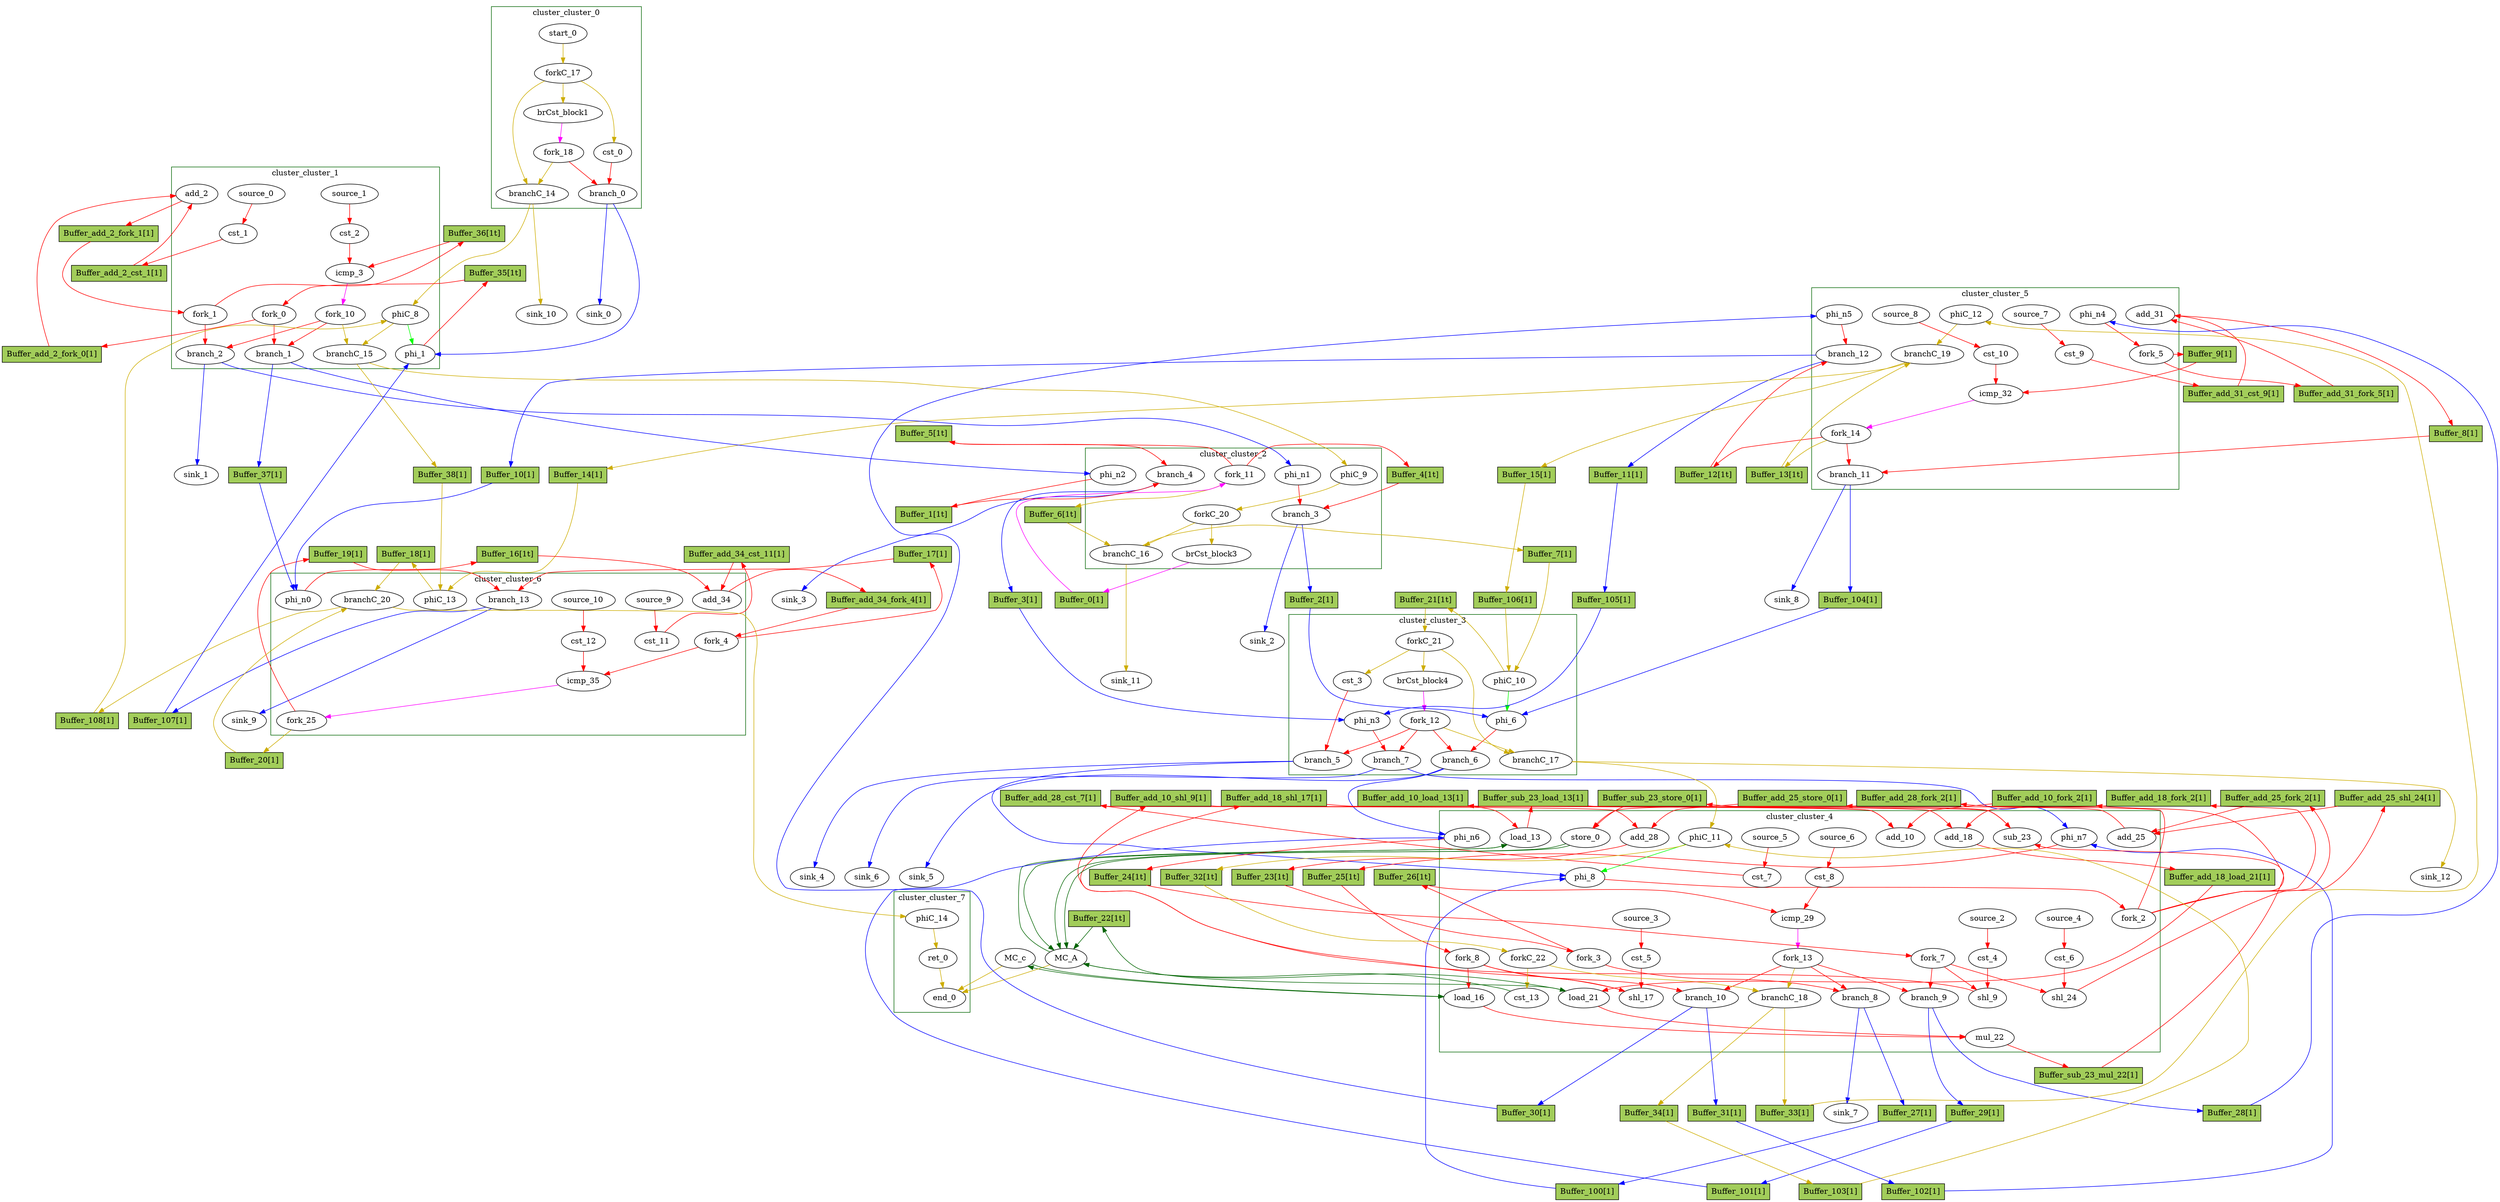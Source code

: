 Digraph G {
	splines=spline;
	subgraph cluster_cluster_cluster_2 {
	color = "darkgreen";
label = "cluster_cluster_2";
		"brCst_block3" [type="Constant", in="in1:1", out="out1:1", bbID=3, value="0x1"];
		"phi_n1" [type="Merge", in="in1:6 ", out="out1:6", bbID=3, delay=0.0];
		"phi_n2" [type="Merge", in="in1:5 ", out="out1:5", bbID=3, delay=0.0];
		"branch_3" [type="Branch", in="in1:6 in2?:1", out="out1+:6 out2-:6", bbID=3];
		"branch_4" [type="Branch", in="in1:5 in2?:1", out="out1+:5 out2-:5", bbID=3];
		"fork_11" [type="Fork", in="in1:1", out="out1:1 out2:1 out3:1 ", bbID=3];
		"phiC_9" [type="Merge", in="in1:0 ", out="out1:0", bbID=3, delay=0.0];
		"forkC_20" [type="Fork", in="in1:0", out="out1:0 out2:0 ", bbID=3];
		"branchC_16" [type="Branch", in="in1:0 in2?:1", out="out1+:0 out2-:0", bbID=3];
	}
	subgraph cluster_cluster_cluster_5 {
	color = "darkgreen";
label = "cluster_cluster_5";
		"cst_9" [type="Constant", in="in1:1", out="out1:1", bbID=6, value="0x00000001"];
		"add_31" [type="Operator", in="in1:5 in2:5 ", out="out1:5 ", bbID=6, II=1, delay=2.287, latency=0, op="add_op"];
		"cst_10" [type="Constant", in="in1:4", out="out1:4", bbID=6, value="0x0000000F"];
		"icmp_32" [type="Operator", in="in1:6 in2:6 ", out="out1:1 ", bbID=6, II=1, delay=1.907, latency=0, op="icmp_slt_op"];
		"phi_n4" [type="Merge", in="in1:5 ", out="out1:5", bbID=6, delay=0.0];
		"phi_n5" [type="Merge", in="in1:5 ", out="out1:5", bbID=6, delay=0.0];
		"fork_5" [type="Fork", in="in1:5", out="out1:5 out2:5 ", bbID=6];
		"branch_11" [type="Branch", in="in1:5 in2?:1", out="out1+:5 out2-:5", bbID=6];
		"branch_12" [type="Branch", in="in1:5 in2?:1", out="out1+:5 out2-:5", bbID=6];
		"fork_14" [type="Fork", in="in1:1", out="out1:1 out2:1 out3:1 ", bbID=6];
		"phiC_12" [type="Merge", in="in1:0 ", out="out1:0", bbID=6, delay=0.0];
		"branchC_19" [type="Branch", in="in1:0 in2?:1", out="out1+:0 out2-:0", bbID=6];
		"source_7" [type="Source", out="out1:1", bbID=6];
		"source_8" [type="Source", out="out1:4", bbID=6];
	}
	subgraph cluster_cluster_cluster_6 {
	color = "darkgreen";
label = "cluster_cluster_6";
		"cst_11" [type="Constant", in="in1:1", out="out1:1", bbID=7, value="0x00000001"];
		"add_34" [type="Operator", in="in1:5 in2:5 ", out="out1:5 ", bbID=7, II=1, delay=2.287, latency=0, op="add_op"];
		"cst_12" [type="Constant", in="in1:5", out="out1:5", bbID=7, value="0x00000010"];
		"icmp_35" [type="Operator", in="in1:5 in2:5 ", out="out1:1 ", bbID=7, II=1, delay=1.907, latency=0, op="icmp_ult_op"];
		"phi_n0" [type="Merge", in="in1:5 in2:5 ", out="out1:5", bbID=7, delay=1.397];
		"fork_4" [type="Fork", in="in1:5", out="out1:5 out2:5 ", bbID=7];
		"branch_13" [type="Branch", in="in1:5 in2?:1", out="out1+:5 out2-:5", bbID=7];
		"phiC_13" [type="Merge", in="in1:0 in2:0 ", out="out1:0", bbID=7, delay=0.0];
		"branchC_20" [type="Branch", in="in1:0 in2?:1", out="out1+:0 out2-:0", bbID=7];
		"fork_25" [type="Fork", in="in1:1", out="out1:1 out2:1 ", bbID=7];
		"source_9" [type="Source", out="out1:1", bbID=7];
		"source_10" [type="Source", out="out1:5", bbID=7];
	}
	subgraph cluster_cluster_cluster_0 {
	color = "darkgreen";
label = "cluster_cluster_0";
		"brCst_block1" [type="Constant", in="in1:1", out="out1:1", bbID=1, value="0x1"];
		"cst_0" [type="Constant", in="in1:1", out="out1:1", bbID=1, value="0x00000001"];
		"branch_0" [type="Branch", in="in1:1 in2?:1", out="out1+:1 out2-:1", bbID=1];
		"start_0" [type="Entry", in="in1:0", out="out1:0", bbID=1, control="true"];
		"forkC_17" [type="Fork", in="in1:0", out="out1:0 out2:0 out3:0 ", bbID=1];
		"branchC_14" [type="Branch", in="in1:0 in2?:1", out="out1+:0 out2-:0", bbID=1];
		"fork_18" [type="Fork", in="in1:1", out="out1:1 out2:1 ", bbID=1];
	}
	subgraph cluster_cluster_cluster_7 {
	color = "darkgreen";
label = "cluster_cluster_7";
		"ret_0" [type="Operator", in="in1:0 ", out="out1:0 ", bbID=8, II=1, delay=0.0, latency=0, op="ret_op"];
		"end_0" [type="Exit", in="in1:0*e in2:0*e in3:0 ", out="out1:0", bbID=0];
		"phiC_14" [type="Merge", in="in1:0 ", out="out1:0", bbID=8, delay=0.0];
	}
	subgraph cluster_cluster_cluster_3 {
	color = "darkgreen";
label = "cluster_cluster_3";
		"phi_6" [type="Mux", in="in1?:1 in2:5 in3:5 ", out="out1:5", bbID=4, delay=1.397];
		"brCst_block4" [type="Constant", in="in1:1", out="out1:1", bbID=4, value="0x1"];
		"cst_3" [type="Constant", in="in1:1", out="out1:1", bbID=4, value="0x00000001"];
		"phi_n3" [type="Merge", in="in1:5 in2:5 ", out="out1:5", bbID=4, delay=1.397];
		"branch_5" [type="Branch", in="in1:1 in2?:1", out="out1+:1 out2-:1", bbID=4];
		"branch_6" [type="Branch", in="in1:5 in2?:1", out="out1+:5 out2-:5", bbID=4];
		"branch_7" [type="Branch", in="in1:5 in2?:1", out="out1+:5 out2-:5", bbID=4];
		"fork_12" [type="Fork", in="in1:1", out="out1:1 out2:1 out3:1 out4:1 ", bbID=4];
		"phiC_10" [type="CntrlMerge", in="in1:0 in2:0 ", out="out1:0 out2?:1", bbID=4, delay=0.0];
		"forkC_21" [type="Fork", in="in1:0", out="out1:0 out2:0 out3:0 ", bbID=4];
		"branchC_17" [type="Branch", in="in1:0 in2?:1", out="out1+:0 out2-:0", bbID=4];
	}
	subgraph cluster_cluster_cluster_4 {
	color = "darkgreen";
label = "cluster_cluster_4";
		"phi_8" [type="Mux", in="in1?:1 in2:5 in3:5 ", out="out1:5", bbID=5, delay=1.397];
		"cst_4" [type="Constant", in="in1:3", out="out1:3", bbID=5, value="0x00000004"];
		"shl_9" [type="Operator", in="in1:9 in2:9 ", out="out1:9 ", bbID=5, II=1, delay=0.0, latency=0, op="shl_op"];
		"add_10" [type="Operator", in="in1:10 in2:10 ", out="out1:10 ", bbID=5, II=1, delay=2.287, latency=0, op="add_op"];
		"load_13" [type="Operator", in="in1:32 in2:10 ", out="out1:32 out2:10 ", bbID=5, II=1, delay=1.412, latency=2, op="mc_load_op", portId=0];
		"load_16" [type="Operator", in="in1:32 in2:5 ", out="out1:32 out2:5 ", bbID=5, II=1, delay=1.412, latency=2, op="mc_load_op", portId=0];
		"cst_5" [type="Constant", in="in1:3", out="out1:3", bbID=5, value="0x00000004"];
		"shl_17" [type="Operator", in="in1:9 in2:9 ", out="out1:9 ", bbID=5, II=1, delay=0.0, latency=0, op="shl_op"];
		"add_18" [type="Operator", in="in1:10 in2:10 ", out="out1:10 ", bbID=5, II=1, delay=2.287, latency=0, op="add_op"];
		"load_21" [type="Operator", in="in1:32 in2:10 ", out="out1:32 out2:10 ", bbID=5, II=1, delay=1.412, latency=2, op="mc_load_op", portId=1];
		"mul_22" [type="Operator", in="in1:32 in2:32", out="out1:32 ", bbID=5, II=1, delay=0.0, latency=4, op="mul_op"];
		"sub_23" [type="Operator", in="in1:32 in2:32 ", out="out1:32 ", bbID=5, II=1, delay=2.287, latency=0, op="sub_op"];
		"cst_6" [type="Constant", in="in1:3", out="out1:3", bbID=5, value="0x00000004"];
		"shl_24" [type="Operator", in="in1:9 in2:9 ", out="out1:9 ", bbID=5, II=1, delay=0.0, latency=0, op="shl_op"];
		"add_25" [type="Operator", in="in1:10 in2:10 ", out="out1:10 ", bbID=5, II=1, delay=2.287, latency=0, op="add_op"];
		"store_0" [type="Operator", in="in1:32 in2:10 ", out="out1:32 out2:10 ", bbID=5, II=1, delay=0.672, latency=0, op="mc_store_op", portId=0];
		"cst_7" [type="Constant", in="in1:1", out="out1:1", bbID=5, value="0x00000001"];
		"add_28" [type="Operator", in="in1:5 in2:5 ", out="out1:5 ", bbID=5, II=1, delay=2.287, latency=0, op="add_op"];
		"cst_8" [type="Constant", in="in1:5", out="out1:5", bbID=5, value="0x00000010"];
		"icmp_29" [type="Operator", in="in1:5 in2:5 ", out="out1:1 ", bbID=5, II=1, delay=1.907, latency=0, op="icmp_ult_op"];
		"phi_n6" [type="Merge", in="in1:5 in2:5 ", out="out1:5", bbID=5, delay=1.397];
		"phi_n7" [type="Merge", in="in1:5 in2:5 ", out="out1:5", bbID=5, delay=1.397];
		"fork_2" [type="Fork", in="in1:5", out="out1:5 out2:5 out3:5 out4:5 ", bbID=5];
		"fork_3" [type="Fork", in="in1:5", out="out1:5 out2:5 ", bbID=5];
		"fork_7" [type="Fork", in="in1:5", out="out1:5 out2:5 out3:5 ", bbID=5];
		"fork_8" [type="Fork", in="in1:5", out="out1:5 out2:5 out3:5 ", bbID=5];
		"branch_8" [type="Branch", in="in1:5 in2?:1", out="out1+:5 out2-:5", bbID=5];
		"branch_9" [type="Branch", in="in1:5 in2?:1", out="out1+:5 out2-:5", bbID=5];
		"branch_10" [type="Branch", in="in1:5 in2?:1", out="out1+:5 out2-:5", bbID=5];
		"fork_13" [type="Fork", in="in1:1", out="out1:1 out2:1 out3:1 out4:1 ", bbID=5];
		"cst_13" [type="Constant", in="in1:1", out="out1:1", bbID=5, value="0x00000001"];
		"phiC_11" [type="CntrlMerge", in="in1:0 in2:0 ", out="out1:0 out2?:1", bbID=5, delay=0.0];
		"forkC_22" [type="Fork", in="in1:0", out="out1:0 out2:0 ", bbID=5];
		"branchC_18" [type="Branch", in="in1:0 in2?:1", out="out1+:0 out2-:0", bbID=5];
		"source_2" [type="Source", out="out1:3", bbID=5];
		"source_3" [type="Source", out="out1:3", bbID=5];
		"source_4" [type="Source", out="out1:3", bbID=5];
		"source_5" [type="Source", out="out1:1", bbID=5];
		"source_6" [type="Source", out="out1:5", bbID=5];
	}
	subgraph cluster_cluster_cluster_1 {
	color = "darkgreen";
label = "cluster_cluster_1";
		"phi_1" [type="Mux", in="in1?:1 in2:5 in3:5 ", out="out1:5", bbID=2, delay=1.397];
		"cst_1" [type="Constant", in="in1:1", out="out1:1", bbID=2, value="0x00000001"];
		"add_2" [type="Operator", in="in1:6 in2:6 ", out="out1:6 ", bbID=2, II=1, delay=2.287, latency=0, op="add_op"];
		"cst_2" [type="Constant", in="in1:5", out="out1:5", bbID=2, value="0x00000010"];
		"icmp_3" [type="Operator", in="in1:6 in2:6 ", out="out1:1 ", bbID=2, II=1, delay=1.907, latency=0, op="icmp_ult_op"];
		"fork_0" [type="Fork", in="in1:5", out="out1:5 out2:5 ", bbID=2];
		"fork_1" [type="Fork", in="in1:6", out="out1:6 out2:6 ", bbID=2];
		"branch_1" [type="Branch", in="in1:5 in2?:1", out="out1+:5 out2-:5", bbID=2];
		"branch_2" [type="Branch", in="in1:6 in2?:1", out="out1+:6 out2-:6", bbID=2];
		"fork_10" [type="Fork", in="in1:1", out="out1:1 out2:1 out3:1 ", bbID=2];
		"phiC_8" [type="CntrlMerge", in="in1:0 in2:0 ", out="out1:0 out2?:1", bbID=2, delay=0.0];
		"branchC_15" [type="Branch", in="in1:0 in2?:1", out="out1+:0 out2-:0", bbID=2];
		"source_0" [type="Source", out="out1:1", bbID=2];
		"source_1" [type="Source", out="out1:5", bbID=2];
	}
		"MC_A" [type="MC", in="in1:32*c0 in2:10*l0a in3:10*l1a in4:10*s0a in5:32*s0d ", out="out1:32*l0d out2:32*l1d out3:0*e ", bbID=0, bbcount=1, ldcount=2, memory="A", stcount=1];
		"MC_c" [type="MC", in="in1:5*l0a ", out="out1:32*l0d out2:0*e ", bbID=0, bbcount=0, ldcount=1, memory="c", stcount=0];
		"sink_0" [type="Sink", in="in1:1", bbID=0];
		"sink_1" [type="Sink", in="in1:6", bbID=0];
		"sink_2" [type="Sink", in="in1:6", bbID=0];
		"sink_3" [type="Sink", in="in1:5", bbID=0];
		"sink_4" [type="Sink", in="in1:1", bbID=0];
		"sink_5" [type="Sink", in="in1:5", bbID=0];
		"sink_6" [type="Sink", in="in1:5", bbID=0];
		"sink_7" [type="Sink", in="in1:5", bbID=0];
		"sink_8" [type="Sink", in="in1:5", bbID=0];
		"sink_9" [type="Sink", in="in1:5", bbID=0];
		"sink_10" [type="Sink", in="in1:0", bbID=0];
		"sink_11" [type="Sink", in="in1:0", bbID=0];
		"sink_12" [type="Sink", in="in1:0", bbID=0];
		"Buffer_100" [type="Buffer", in="in1:32", out="out1:32", bbID=3, fillcolor="darkolivegreen3", height=0.4, label="Buffer_100[1]", shape="box", slots=1, style="filled", transparent="false"];
		"Buffer_101" [type="Buffer", in="in1:32", out="out1:32", bbID=3, fillcolor="darkolivegreen3", height=0.4, label="Buffer_101[1]", shape="box", slots=1, style="filled", transparent="false"];
		"Buffer_102" [type="Buffer", in="in1:32", out="out1:32", bbID=3, fillcolor="darkolivegreen3", height=0.4, label="Buffer_102[1]", shape="box", slots=1, style="filled", transparent="false"];
		"Buffer_103" [type="Buffer", in="in1:32", out="out1:32", bbID=3, fillcolor="darkolivegreen3", height=0.4, label="Buffer_103[1]", shape="box", slots=1, style="filled", transparent="false"];
		"Buffer_104" [type="Buffer", in="in1:32", out="out1:32", bbID=3, fillcolor="darkolivegreen3", height=0.4, label="Buffer_104[1]", shape="box", slots=1, style="filled", transparent="false"];
		"Buffer_105" [type="Buffer", in="in1:32", out="out1:32", bbID=3, fillcolor="darkolivegreen3", height=0.4, label="Buffer_105[1]", shape="box", slots=1, style="filled", transparent="false"];
		"Buffer_106" [type="Buffer", in="in1:32", out="out1:32", bbID=3, fillcolor="darkolivegreen3", height=0.4, label="Buffer_106[1]", shape="box", slots=1, style="filled", transparent="false"];
		"Buffer_107" [type="Buffer", in="in1:32", out="out1:32", bbID=3, fillcolor="darkolivegreen3", height=0.4, label="Buffer_107[1]", shape="box", slots=1, style="filled", transparent="false"];
		"Buffer_108" [type="Buffer", in="in1:32", out="out1:32", bbID=3, fillcolor="darkolivegreen3", height=0.4, label="Buffer_108[1]", shape="box", slots=1, style="filled", transparent="false"];
		"Buffer_0" [type="Buffer", in="in1:32", out="out1:32", bbID=3, fillcolor="darkolivegreen3", height=0.4, label="Buffer_0[1]", shape="box", slots=1, style="filled", transparent="false"];
		"Buffer_1" [type="Buffer", in="in1:32", out="out1:32", bbID=3, fillcolor="darkolivegreen3", height=0.4, label="Buffer_1[1t]", shape="box", slots=1, style="filled", transparent="true"];
		"Buffer_2" [type="Buffer", in="in1:32", out="out1:32", bbID=3, fillcolor="darkolivegreen3", height=0.4, label="Buffer_2[1]", shape="box", slots=1, style="filled", transparent="false"];
		"Buffer_3" [type="Buffer", in="in1:32", out="out1:32", bbID=3, fillcolor="darkolivegreen3", height=0.4, label="Buffer_3[1]", shape="box", slots=1, style="filled", transparent="false"];
		"Buffer_4" [type="Buffer", in="in1:32", out="out1:32", bbID=3, fillcolor="darkolivegreen3", height=0.4, label="Buffer_4[1t]", shape="box", slots=1, style="filled", transparent="true"];
		"Buffer_5" [type="Buffer", in="in1:32", out="out1:32", bbID=3, fillcolor="darkolivegreen3", height=0.4, label="Buffer_5[1t]", shape="box", slots=1, style="filled", transparent="true"];
		"Buffer_6" [type="Buffer", in="in1:32", out="out1:32", bbID=3, fillcolor="darkolivegreen3", height=0.4, label="Buffer_6[1t]", shape="box", slots=1, style="filled", transparent="true"];
		"Buffer_7" [type="Buffer", in="in1:32", out="out1:32", bbID=3, fillcolor="darkolivegreen3", height=0.4, label="Buffer_7[1]", shape="box", slots=1, style="filled", transparent="false"];
		"Buffer_8" [type="Buffer", in="in1:32", out="out1:32", bbID=3, fillcolor="darkolivegreen3", height=0.4, label="Buffer_8[1]", shape="box", slots=1, style="filled", transparent="false"];
		"Buffer_9" [type="Buffer", in="in1:32", out="out1:32", bbID=3, fillcolor="darkolivegreen3", height=0.4, label="Buffer_9[1]", shape="box", slots=1, style="filled", transparent="false"];
		"Buffer_10" [type="Buffer", in="in1:32", out="out1:32", bbID=3, fillcolor="darkolivegreen3", height=0.4, label="Buffer_10[1]", shape="box", slots=1, style="filled", transparent="false"];
		"Buffer_11" [type="Buffer", in="in1:32", out="out1:32", bbID=3, fillcolor="darkolivegreen3", height=0.4, label="Buffer_11[1]", shape="box", slots=1, style="filled", transparent="false"];
		"Buffer_12" [type="Buffer", in="in1:32", out="out1:32", bbID=3, fillcolor="darkolivegreen3", height=0.4, label="Buffer_12[1t]", shape="box", slots=1, style="filled", transparent="true"];
		"Buffer_13" [type="Buffer", in="in1:32", out="out1:32", bbID=3, fillcolor="darkolivegreen3", height=0.4, label="Buffer_13[1t]", shape="box", slots=1, style="filled", transparent="true"];
		"Buffer_14" [type="Buffer", in="in1:32", out="out1:32", bbID=3, fillcolor="darkolivegreen3", height=0.4, label="Buffer_14[1]", shape="box", slots=1, style="filled", transparent="false"];
		"Buffer_15" [type="Buffer", in="in1:32", out="out1:32", bbID=3, fillcolor="darkolivegreen3", height=0.4, label="Buffer_15[1]", shape="box", slots=1, style="filled", transparent="false"];
		"Buffer_16" [type="Buffer", in="in1:32", out="out1:32", bbID=3, fillcolor="darkolivegreen3", height=0.4, label="Buffer_16[1t]", shape="box", slots=1, style="filled", transparent="true"];
		"Buffer_17" [type="Buffer", in="in1:32", out="out1:32", bbID=3, fillcolor="darkolivegreen3", height=0.4, label="Buffer_17[1]", shape="box", slots=1, style="filled", transparent="false"];
		"Buffer_18" [type="Buffer", in="in1:32", out="out1:32", bbID=3, fillcolor="darkolivegreen3", height=0.4, label="Buffer_18[1]", shape="box", slots=1, style="filled", transparent="false"];
		"Buffer_19" [type="Buffer", in="in1:32", out="out1:32", bbID=3, fillcolor="darkolivegreen3", height=0.4, label="Buffer_19[1]", shape="box", slots=1, style="filled", transparent="false"];
		"Buffer_20" [type="Buffer", in="in1:32", out="out1:32", bbID=3, fillcolor="darkolivegreen3", height=0.4, label="Buffer_20[1]", shape="box", slots=1, style="filled", transparent="false"];
		"Buffer_21" [type="Buffer", in="in1:32", out="out1:32", bbID=3, fillcolor="darkolivegreen3", height=0.4, label="Buffer_21[1t]", shape="box", slots=1, style="filled", transparent="true"];
		"Buffer_22" [type="Buffer", in="in1:32", out="out1:32", bbID=3, fillcolor="darkolivegreen3", height=0.4, label="Buffer_22[1t]", shape="box", slots=1, style="filled", transparent="true"];
		"Buffer_23" [type="Buffer", in="in1:32", out="out1:32", bbID=3, fillcolor="darkolivegreen3", height=0.4, label="Buffer_23[1t]", shape="box", slots=1, style="filled", transparent="true"];
		"Buffer_24" [type="Buffer", in="in1:32", out="out1:32", bbID=3, fillcolor="darkolivegreen3", height=0.4, label="Buffer_24[1t]", shape="box", slots=1, style="filled", transparent="true"];
		"Buffer_25" [type="Buffer", in="in1:32", out="out1:32", bbID=3, fillcolor="darkolivegreen3", height=0.4, label="Buffer_25[1t]", shape="box", slots=1, style="filled", transparent="true"];
		"Buffer_26" [type="Buffer", in="in1:32", out="out1:32", bbID=3, fillcolor="darkolivegreen3", height=0.4, label="Buffer_26[1t]", shape="box", slots=1, style="filled", transparent="true"];
		"Buffer_27" [type="Buffer", in="in1:32", out="out1:32", bbID=3, fillcolor="darkolivegreen3", height=0.4, label="Buffer_27[1]", shape="box", slots=1, style="filled", transparent="false"];
		"Buffer_28" [type="Buffer", in="in1:32", out="out1:32", bbID=3, fillcolor="darkolivegreen3", height=0.4, label="Buffer_28[1]", shape="box", slots=1, style="filled", transparent="false"];
		"Buffer_29" [type="Buffer", in="in1:32", out="out1:32", bbID=3, fillcolor="darkolivegreen3", height=0.4, label="Buffer_29[1]", shape="box", slots=1, style="filled", transparent="false"];
		"Buffer_30" [type="Buffer", in="in1:32", out="out1:32", bbID=3, fillcolor="darkolivegreen3", height=0.4, label="Buffer_30[1]", shape="box", slots=1, style="filled", transparent="false"];
		"Buffer_31" [type="Buffer", in="in1:32", out="out1:32", bbID=3, fillcolor="darkolivegreen3", height=0.4, label="Buffer_31[1]", shape="box", slots=1, style="filled", transparent="false"];
		"Buffer_32" [type="Buffer", in="in1:32", out="out1:32", bbID=3, fillcolor="darkolivegreen3", height=0.4, label="Buffer_32[1t]", shape="box", slots=1, style="filled", transparent="true"];
		"Buffer_33" [type="Buffer", in="in1:32", out="out1:32", bbID=3, fillcolor="darkolivegreen3", height=0.4, label="Buffer_33[1]", shape="box", slots=1, style="filled", transparent="false"];
		"Buffer_34" [type="Buffer", in="in1:32", out="out1:32", bbID=3, fillcolor="darkolivegreen3", height=0.4, label="Buffer_34[1]", shape="box", slots=1, style="filled", transparent="false"];
		"Buffer_35" [type="Buffer", in="in1:32", out="out1:32", bbID=3, fillcolor="darkolivegreen3", height=0.4, label="Buffer_35[1t]", shape="box", slots=1, style="filled", transparent="true"];
		"Buffer_36" [type="Buffer", in="in1:32", out="out1:32", bbID=3, fillcolor="darkolivegreen3", height=0.4, label="Buffer_36[1t]", shape="box", slots=1, style="filled", transparent="true"];
		"Buffer_37" [type="Buffer", in="in1:32", out="out1:32", bbID=3, fillcolor="darkolivegreen3", height=0.4, label="Buffer_37[1]", shape="box", slots=1, style="filled", transparent="false"];
		"Buffer_38" [type="Buffer", in="in1:32", out="out1:32", bbID=3, fillcolor="darkolivegreen3", height=0.4, label="Buffer_38[1]", shape="box", slots=1, style="filled", transparent="false"];
		"Buffer_add_31_cst_9" [type="Buffer", in="in1:32", out="out1:32", bbID=3, fillcolor="darkolivegreen3", height=0.4, label="Buffer_add_31_cst_9[1]", shape="box", slots=1, style="filled", transparent="false"];
		"Buffer_add_31_fork_5" [type="Buffer", in="in1:32", out="out1:32", bbID=3, fillcolor="darkolivegreen3", height=0.4, label="Buffer_add_31_fork_5[1]", shape="box", slots=1, style="filled", transparent="false"];
		"Buffer_add_34_fork_4" [type="Buffer", in="in1:32", out="out1:32", bbID=3, fillcolor="darkolivegreen3", height=0.4, label="Buffer_add_34_fork_4[1]", shape="box", slots=1, style="filled", transparent="false"];
		"Buffer_add_34_cst_11" [type="Buffer", in="in1:32", out="out1:32", bbID=3, fillcolor="darkolivegreen3", height=0.4, label="Buffer_add_34_cst_11[1]", shape="box", slots=1, style="filled", transparent="false"];
		"Buffer_add_10_load_13" [type="Buffer", in="in1:32", out="out1:32", bbID=3, fillcolor="darkolivegreen3", height=0.4, label="Buffer_add_10_load_13[1]", shape="box", slots=1, style="filled", transparent="false"];
		"Buffer_add_10_shl_9" [type="Buffer", in="in1:32", out="out1:32", bbID=3, fillcolor="darkolivegreen3", height=0.4, label="Buffer_add_10_shl_9[1]", shape="box", slots=1, style="filled", transparent="false"];
		"Buffer_add_10_fork_2" [type="Buffer", in="in1:32", out="out1:32", bbID=3, fillcolor="darkolivegreen3", height=0.4, label="Buffer_add_10_fork_2[1]", shape="box", slots=1, style="filled", transparent="false"];
		"Buffer_add_18_load_21" [type="Buffer", in="in1:32", out="out1:32", bbID=3, fillcolor="darkolivegreen3", height=0.4, label="Buffer_add_18_load_21[1]", shape="box", slots=1, style="filled", transparent="false"];
		"Buffer_add_18_shl_17" [type="Buffer", in="in1:32", out="out1:32", bbID=3, fillcolor="darkolivegreen3", height=0.4, label="Buffer_add_18_shl_17[1]", shape="box", slots=1, style="filled", transparent="false"];
		"Buffer_add_18_fork_2" [type="Buffer", in="in1:32", out="out1:32", bbID=3, fillcolor="darkolivegreen3", height=0.4, label="Buffer_add_18_fork_2[1]", shape="box", slots=1, style="filled", transparent="false"];
		"Buffer_sub_23_store_0" [type="Buffer", in="in1:32", out="out1:32", bbID=3, fillcolor="darkolivegreen3", height=0.4, label="Buffer_sub_23_store_0[1]", shape="box", slots=1, style="filled", transparent="false"];
		"Buffer_sub_23_load_13" [type="Buffer", in="in1:32", out="out1:32", bbID=3, fillcolor="darkolivegreen3", height=0.4, label="Buffer_sub_23_load_13[1]", shape="box", slots=1, style="filled", transparent="false"];
		"Buffer_sub_23_mul_22" [type="Buffer", in="in1:32", out="out1:32", bbID=3, fillcolor="darkolivegreen3", height=0.4, label="Buffer_sub_23_mul_22[1]", shape="box", slots=1, style="filled", transparent="false"];
		"Buffer_add_25_store_0" [type="Buffer", in="in1:32", out="out1:32", bbID=3, fillcolor="darkolivegreen3", height=0.4, label="Buffer_add_25_store_0[1]", shape="box", slots=1, style="filled", transparent="false"];
		"Buffer_add_25_shl_24" [type="Buffer", in="in1:32", out="out1:32", bbID=3, fillcolor="darkolivegreen3", height=0.4, label="Buffer_add_25_shl_24[1]", shape="box", slots=1, style="filled", transparent="false"];
		"Buffer_add_25_fork_2" [type="Buffer", in="in1:32", out="out1:32", bbID=3, fillcolor="darkolivegreen3", height=0.4, label="Buffer_add_25_fork_2[1]", shape="box", slots=1, style="filled", transparent="false"];
		"Buffer_add_28_cst_7" [type="Buffer", in="in1:32", out="out1:32", bbID=3, fillcolor="darkolivegreen3", height=0.4, label="Buffer_add_28_cst_7[1]", shape="box", slots=1, style="filled", transparent="false"];
		"Buffer_add_28_fork_2" [type="Buffer", in="in1:32", out="out1:32", bbID=3, fillcolor="darkolivegreen3", height=0.4, label="Buffer_add_28_fork_2[1]", shape="box", slots=1, style="filled", transparent="false"];
		"Buffer_add_2_fork_1" [type="Buffer", in="in1:32", out="out1:32", bbID=3, fillcolor="darkolivegreen3", height=0.4, label="Buffer_add_2_fork_1[1]", shape="box", slots=1, style="filled", transparent="false"];
		"Buffer_add_2_cst_1" [type="Buffer", in="in1:32", out="out1:32", bbID=3, fillcolor="darkolivegreen3", height=0.4, label="Buffer_add_2_cst_1[1]", shape="box", slots=1, style="filled", transparent="false"];
		"Buffer_add_2_fork_0" [type="Buffer", in="in1:32", out="out1:32", bbID=3, fillcolor="darkolivegreen3", height=0.4, label="Buffer_add_2_fork_0[1]", shape="box", slots=1, style="filled", transparent="false"];
		"brCst_block1" -> "fork_18" [color = "magenta", from = "out1", to = "in1"];
		"cst_0" -> "branch_0" [color = "red", from = "out1", to = "in1"];
		"branch_0" -> "phi_1" [color = "blue", from = "out1", to = "in2", minlen = 3];
		"branch_0" -> "sink_0" [color = "blue", from = "out2", to = "in1", minlen = 3];
		"start_0" -> "forkC_17" [color = "gold3", from = "out1", to = "in1"];
		"forkC_17" -> "brCst_block1" [color = "gold3", from = "out3", to = "in1"];
		"forkC_17" -> "cst_0" [color = "gold3", from = "out1", to = "in1"];
		"forkC_17" -> "branchC_14" [color = "gold3", from = "out2", to = "in1"];
		"branchC_14" -> "phiC_8" [color = "gold3", from = "out1", to = "in1", minlen = 3];
		"branchC_14" -> "sink_10" [color = "gold3", from = "out2", to = "in1", minlen = 3];
		"fork_18" -> "branch_0" [color = "red", from = "out1", to = "in2"];
		"fork_18" -> "branchC_14" [color = "gold3", from = "out2", to = "in2"];
		"brCst_block3" -> "Buffer_0" [color = "magenta", from = "out1", to = "in1"];
		"phi_n1" -> "branch_3" [color = "red", from = "out1", to = "in1"];
		"phi_n2" -> "Buffer_1" [color = "red", from = "out1", to = "in1"];
		"branch_3" -> "sink_2" [color = "blue", from = "out2", to = "in1", minlen = 3];
		"branch_3" -> "Buffer_2" [color = "blue", from = "out1", to = "in1", minlen = 3];
		"branch_4" -> "sink_3" [color = "blue", from = "out2", to = "in1", minlen = 3];
		"branch_4" -> "Buffer_3" [color = "blue", from = "out1", to = "in1", minlen = 3];
		"fork_11" -> "Buffer_4" [color = "red", from = "out2", to = "in1"];
		"fork_11" -> "Buffer_5" [color = "red", from = "out1", to = "in1"];
		"fork_11" -> "Buffer_6" [color = "gold3", from = "out3", to = "in1"];
		"phiC_9" -> "forkC_20" [color = "gold3", from = "out1", to = "in1"];
		"forkC_20" -> "brCst_block3" [color = "gold3", from = "out2", to = "in1"];
		"forkC_20" -> "branchC_16" [color = "gold3", from = "out1", to = "in1"];
		"branchC_16" -> "sink_11" [color = "gold3", from = "out2", to = "in1", minlen = 3];
		"branchC_16" -> "Buffer_7" [color = "gold3", from = "out1", to = "in1", minlen = 3];
		"cst_9" -> "Buffer_add_31_cst_9" [color = "red", from = "out1", to = "in1"];
		"add_31" -> "Buffer_8" [color = "red", from = "out1", to = "in1"];
		"cst_10" -> "icmp_32" [color = "red", from = "out1", to = "in2"];
		"icmp_32" -> "fork_14" [color = "magenta", from = "out1", to = "in1"];
		"phi_n4" -> "fork_5" [color = "red", from = "out1", to = "in1"];
		"phi_n5" -> "branch_12" [color = "red", from = "out1", to = "in1"];
		"fork_5" -> "Buffer_9" [color = "red", from = "out2", to = "in1"];
		"fork_5" -> "Buffer_add_31_fork_5" [color = "red", from = "out1", to = "in1"];
		"branch_11" -> "sink_8" [color = "blue", from = "out2", to = "in1", minlen = 3];
		"branch_11" -> "Buffer_104" [color = "blue", from = "out1", to = "in1", minlen = 3];
		"branch_12" -> "Buffer_10" [color = "blue", from = "out2", to = "in1", minlen = 3];
		"branch_12" -> "Buffer_11" [color = "blue", from = "out1", to = "in1", minlen = 3];
		"fork_14" -> "branch_11" [color = "red", from = "out2", to = "in2"];
		"fork_14" -> "Buffer_12" [color = "red", from = "out1", to = "in1"];
		"fork_14" -> "Buffer_13" [color = "gold3", from = "out3", to = "in1"];
		"phiC_12" -> "branchC_19" [color = "gold3", from = "out1", to = "in1"];
		"branchC_19" -> "Buffer_14" [color = "gold3", from = "out2", to = "in1", minlen = 3];
		"branchC_19" -> "Buffer_15" [color = "gold3", from = "out1", to = "in1", minlen = 3];
		"source_7" -> "cst_9" [color = "red", from = "out1", to = "in1"];
		"source_8" -> "cst_10" [color = "red", from = "out1", to = "in1"];
		"cst_11" -> "Buffer_add_34_cst_11" [color = "red", from = "out1", to = "in1"];
		"add_34" -> "Buffer_add_34_fork_4" [color = "red", from = "out1", to = "in1"];
		"cst_12" -> "icmp_35" [color = "red", from = "out1", to = "in2"];
		"icmp_35" -> "fork_25" [color = "magenta", from = "out1", to = "in1"];
		"phi_n0" -> "Buffer_16" [color = "red", from = "out1", to = "in1"];
		"fork_4" -> "icmp_35" [color = "red", from = "out1", to = "in1"];
		"fork_4" -> "Buffer_17" [color = "red", from = "out2", to = "in1"];
		"branch_13" -> "sink_9" [color = "blue", from = "out2", to = "in1", minlen = 3];
		"branch_13" -> "Buffer_107" [color = "blue", from = "out1", to = "in1", minlen = 3];
		"phiC_13" -> "Buffer_18" [color = "gold3", from = "out1", to = "in1"];
		"branchC_20" -> "phiC_14" [color = "gold3", from = "out2", to = "in1", minlen = 3];
		"branchC_20" -> "Buffer_108" [color = "gold3", from = "out1", to = "in1", minlen = 3];
		"fork_25" -> "Buffer_19" [color = "red", from = "out1", to = "in1"];
		"fork_25" -> "Buffer_20" [color = "gold3", from = "out2", to = "in1"];
		"source_9" -> "cst_11" [color = "red", from = "out1", to = "in1"];
		"source_10" -> "cst_12" [color = "red", from = "out1", to = "in1"];
		"ret_0" -> "end_0" [color = "gold3", from = "out1", to = "in3"];
		"phiC_14" -> "ret_0" [color = "gold3", from = "out1", to = "in1"];
		"phi_6" -> "branch_6" [color = "red", from = "out1", to = "in1"];
		"brCst_block4" -> "fork_12" [color = "magenta", from = "out1", to = "in1"];
		"cst_3" -> "branch_5" [color = "red", from = "out1", to = "in1"];
		"phi_n3" -> "branch_7" [color = "red", from = "out1", to = "in1"];
		"branch_5" -> "phi_8" [color = "blue", from = "out1", to = "in2", minlen = 3];
		"branch_5" -> "sink_4" [color = "blue", from = "out2", to = "in1", minlen = 3];
		"branch_6" -> "phi_n6" [color = "blue", from = "out1", to = "in1", minlen = 3];
		"branch_6" -> "sink_5" [color = "blue", from = "out2", to = "in1", minlen = 3];
		"branch_7" -> "phi_n7" [color = "blue", from = "out1", to = "in1", minlen = 3];
		"branch_7" -> "sink_6" [color = "blue", from = "out2", to = "in1", minlen = 3];
		"fork_12" -> "branch_5" [color = "red", from = "out3", to = "in2"];
		"fork_12" -> "branch_6" [color = "red", from = "out2", to = "in2"];
		"fork_12" -> "branch_7" [color = "red", from = "out1", to = "in2"];
		"fork_12" -> "branchC_17" [color = "gold3", from = "out4", to = "in2"];
		"phiC_10" -> "phi_6" [color = "green", from = "out2", to = "in1"];
		"phiC_10" -> "Buffer_21" [color = "gold3", from = "out1", to = "in1"];
		"forkC_21" -> "brCst_block4" [color = "gold3", from = "out3", to = "in1"];
		"forkC_21" -> "cst_3" [color = "gold3", from = "out1", to = "in1"];
		"forkC_21" -> "branchC_17" [color = "gold3", from = "out2", to = "in1"];
		"branchC_17" -> "phiC_11" [color = "gold3", from = "out1", to = "in1", minlen = 3];
		"branchC_17" -> "sink_12" [color = "gold3", from = "out2", to = "in1", minlen = 3];
		"phi_8" -> "fork_2" [color = "red", from = "out1", to = "in1"];
		"cst_4" -> "shl_9" [color = "red", from = "out1", to = "in2"];
		"shl_9" -> "Buffer_add_10_shl_9" [color = "red", from = "out1", to = "in1"];
		"add_10" -> "Buffer_add_10_load_13" [color = "red", from = "out1", to = "in1"];
		"load_13" -> "MC_A" [color = "darkgreen", mem_address = "true", from = "out2", to = "in2"];
		"load_13" -> "Buffer_sub_23_load_13" [color = "red", from = "out1", to = "in1"];
		"load_16" -> "mul_22" [color = "red", from = "out1", to = "in1"];
		"load_16" -> "MC_c" [color = "darkgreen", mem_address = "true", from = "out2", to = "in1"];
		"cst_5" -> "shl_17" [color = "red", from = "out1", to = "in2"];
		"shl_17" -> "Buffer_add_18_shl_17" [color = "red", from = "out1", to = "in1"];
		"add_18" -> "Buffer_add_18_load_21" [color = "red", from = "out1", to = "in1"];
		"load_21" -> "mul_22" [color = "red", from = "out1", to = "in2"];
		"load_21" -> "Buffer_22" [color = "darkgreen", mem_address = "true", from = "out2", to = "in1"];
		"mul_22" -> "Buffer_sub_23_mul_22" [color = "red", from = "out1", to = "in1"];
		"sub_23" -> "Buffer_sub_23_store_0" [color = "red", from = "out1", to = "in1"];
		"cst_6" -> "shl_24" [color = "red", from = "out1", to = "in2"];
		"shl_24" -> "Buffer_add_25_shl_24" [color = "red", from = "out1", to = "in1"];
		"add_25" -> "Buffer_add_25_store_0" [color = "red", from = "out1", to = "in1"];
		"store_0" -> "MC_A" [color = "darkgreen", mem_address = "true", from = "out2", to = "in4"];
		"store_0" -> "MC_A" [color = "darkgreen", mem_address = "false", from = "out1", to = "in5"];
		"cst_7" -> "Buffer_add_28_cst_7" [color = "red", from = "out1", to = "in1"];
		"add_28" -> "Buffer_23" [color = "red", from = "out1", to = "in1"];
		"cst_8" -> "icmp_29" [color = "red", from = "out1", to = "in2"];
		"icmp_29" -> "fork_13" [color = "magenta", from = "out1", to = "in1"];
		"phi_n6" -> "Buffer_24" [color = "red", from = "out1", to = "in1"];
		"phi_n7" -> "Buffer_25" [color = "red", from = "out1", to = "in1"];
		"fork_2" -> "Buffer_add_10_fork_2" [color = "red", from = "out1", to = "in1"];
		"fork_2" -> "Buffer_add_18_fork_2" [color = "red", from = "out2", to = "in1"];
		"fork_2" -> "Buffer_add_25_fork_2" [color = "red", from = "out3", to = "in1"];
		"fork_2" -> "Buffer_add_28_fork_2" [color = "red", from = "out4", to = "in1"];
		"fork_3" -> "branch_8" [color = "red", from = "out2", to = "in1"];
		"fork_3" -> "Buffer_26" [color = "red", from = "out1", to = "in1"];
		"fork_7" -> "shl_9" [color = "red", from = "out1", to = "in1"];
		"fork_7" -> "shl_24" [color = "red", from = "out2", to = "in1"];
		"fork_7" -> "branch_9" [color = "red", from = "out3", to = "in1"];
		"fork_8" -> "load_16" [color = "red", from = "out1", to = "in2"];
		"fork_8" -> "shl_17" [color = "red", from = "out2", to = "in1"];
		"fork_8" -> "branch_10" [color = "red", from = "out3", to = "in1"];
		"branch_8" -> "sink_7" [color = "blue", from = "out2", to = "in1", minlen = 3];
		"branch_8" -> "Buffer_27" [color = "blue", from = "out1", to = "in1", minlen = 3];
		"branch_9" -> "Buffer_28" [color = "blue", from = "out2", to = "in1", minlen = 3];
		"branch_9" -> "Buffer_29" [color = "blue", from = "out1", to = "in1", minlen = 3];
		"branch_10" -> "Buffer_30" [color = "blue", from = "out2", to = "in1", minlen = 3];
		"branch_10" -> "Buffer_31" [color = "blue", from = "out1", to = "in1", minlen = 3];
		"fork_13" -> "branch_8" [color = "red", from = "out3", to = "in2"];
		"fork_13" -> "branch_9" [color = "red", from = "out2", to = "in2"];
		"fork_13" -> "branch_10" [color = "red", from = "out1", to = "in2"];
		"fork_13" -> "branchC_18" [color = "gold3", from = "out4", to = "in2"];
		"cst_13" -> "MC_A" [color = "darkgreen", from = "out1", to = "in1"];
		"phiC_11" -> "phi_8" [color = "green", from = "out2", to = "in1"];
		"phiC_11" -> "Buffer_32" [color = "gold3", from = "out1", to = "in1"];
		"forkC_22" -> "cst_13" [color = "gold3", from = "out1", to = "in1"];
		"forkC_22" -> "branchC_18" [color = "gold3", from = "out2", to = "in1"];
		"branchC_18" -> "Buffer_33" [color = "gold3", from = "out2", to = "in1", minlen = 3];
		"branchC_18" -> "Buffer_34" [color = "gold3", from = "out1", to = "in1", minlen = 3];
		"source_2" -> "cst_4" [color = "red", from = "out1", to = "in1"];
		"source_3" -> "cst_5" [color = "red", from = "out1", to = "in1"];
		"source_4" -> "cst_6" [color = "red", from = "out1", to = "in1"];
		"source_5" -> "cst_7" [color = "red", from = "out1", to = "in1"];
		"source_6" -> "cst_8" [color = "red", from = "out1", to = "in1"];
		"phi_1" -> "Buffer_35" [color = "red", from = "out1", to = "in1"];
		"cst_1" -> "Buffer_add_2_cst_1" [color = "red", from = "out1", to = "in1"];
		"add_2" -> "Buffer_add_2_fork_1" [color = "red", from = "out1", to = "in1"];
		"cst_2" -> "icmp_3" [color = "red", from = "out1", to = "in2"];
		"icmp_3" -> "fork_10" [color = "magenta", from = "out1", to = "in1"];
		"fork_0" -> "branch_1" [color = "red", from = "out2", to = "in1"];
		"fork_0" -> "Buffer_add_2_fork_0" [color = "red", from = "out1", to = "in1"];
		"fork_1" -> "branch_2" [color = "red", from = "out2", to = "in1"];
		"fork_1" -> "Buffer_36" [color = "red", from = "out1", to = "in1"];
		"branch_1" -> "phi_n2" [color = "blue", from = "out1", to = "in1", minlen = 3];
		"branch_1" -> "Buffer_37" [color = "blue", from = "out2", to = "in1", minlen = 3];
		"branch_2" -> "phi_n1" [color = "blue", from = "out1", to = "in1", minlen = 3];
		"branch_2" -> "sink_1" [color = "blue", from = "out2", to = "in1", minlen = 3];
		"fork_10" -> "branch_1" [color = "red", from = "out2", to = "in2"];
		"fork_10" -> "branch_2" [color = "red", from = "out1", to = "in2"];
		"fork_10" -> "branchC_15" [color = "gold3", from = "out3", to = "in2"];
		"phiC_8" -> "phi_1" [color = "green", from = "out2", to = "in1"];
		"phiC_8" -> "branchC_15" [color = "gold3", from = "out1", to = "in1"];
		"branchC_15" -> "phiC_9" [color = "gold3", from = "out1", to = "in1", minlen = 3];
		"branchC_15" -> "Buffer_38" [color = "gold3", from = "out2", to = "in1", minlen = 3];
		"source_0" -> "cst_1" [color = "red", from = "out1", to = "in1"];
		"source_1" -> "cst_2" [color = "red", from = "out1", to = "in1"];
		"MC_A" -> "end_0" [color = "gold3", from = "out3", to = "in1"];
		"MC_A" -> "load_13" [color = "darkgreen", mem_address = "false", from = "out1", to = "in1"];
		"MC_A" -> "load_21" [color = "darkgreen", mem_address = "false", from = "out2", to = "in1"];
		"MC_c" -> "end_0" [color = "gold3", from = "out2", to = "in2"];
		"MC_c" -> "load_16" [color = "darkgreen", mem_address = "false", from = "out1", to = "in1"];
		"Buffer_100" -> "phi_8" [color = "blue", from = "out1", to = "in3", minlen = 3];
		"Buffer_101" -> "phi_n6" [color = "blue", from = "out1", to = "in2", minlen = 3];
		"Buffer_102" -> "phi_n7" [color = "blue", from = "out1", to = "in2", minlen = 3];
		"Buffer_103" -> "phiC_11" [color = "gold3", from = "out1", to = "in2", minlen = 3];
		"Buffer_104" -> "phi_6" [color = "blue", from = "out1", to = "in3", minlen = 3];
		"Buffer_105" -> "phi_n3" [color = "blue", from = "out1", to = "in2", minlen = 3];
		"Buffer_106" -> "phiC_10" [color = "gold3", from = "out1", to = "in2", minlen = 3];
		"Buffer_107" -> "phi_1" [color = "blue", from = "out1", to = "in3", minlen = 3];
		"Buffer_108" -> "phiC_8" [color = "gold3", from = "out1", to = "in2", minlen = 3];
		"Buffer_0" -> "fork_11" [color = "magenta", from = "out1", to = "in1"];
		"Buffer_1" -> "branch_4" [color = "red", from = "out1", to = "in1"];
		"Buffer_2" -> "phi_6" [color = "blue", from = "out1", to = "in2", minlen = 3];
		"Buffer_3" -> "phi_n3" [color = "blue", from = "out1", to = "in1", minlen = 3];
		"Buffer_4" -> "branch_3" [color = "red", from = "out1", to = "in2"];
		"Buffer_5" -> "branch_4" [color = "red", from = "out1", to = "in2"];
		"Buffer_6" -> "branchC_16" [color = "gold3", from = "out1", to = "in2"];
		"Buffer_7" -> "phiC_10" [color = "gold3", from = "out1", to = "in1", minlen = 3];
		"Buffer_8" -> "branch_11" [color = "red", from = "out1", to = "in1"];
		"Buffer_9" -> "icmp_32" [color = "red", from = "out1", to = "in1"];
		"Buffer_10" -> "phi_n0" [color = "blue", from = "out1", to = "in2", minlen = 3];
		"Buffer_11" -> "Buffer_105" [color = "blue", from = "out1", to = "in1", minlen = 3];
		"Buffer_12" -> "branch_12" [color = "red", from = "out1", to = "in2"];
		"Buffer_13" -> "branchC_19" [color = "gold3", from = "out1", to = "in2"];
		"Buffer_14" -> "phiC_13" [color = "gold3", from = "out1", to = "in2", minlen = 3];
		"Buffer_15" -> "Buffer_106" [color = "gold3", from = "out1", to = "in1", minlen = 3];
		"Buffer_16" -> "add_34" [color = "red", from = "out1", to = "in1"];
		"Buffer_17" -> "branch_13" [color = "red", from = "out1", to = "in1"];
		"Buffer_18" -> "branchC_20" [color = "gold3", from = "out1", to = "in1"];
		"Buffer_19" -> "branch_13" [color = "red", from = "out1", to = "in2"];
		"Buffer_20" -> "branchC_20" [color = "gold3", from = "out1", to = "in2"];
		"Buffer_21" -> "forkC_21" [color = "gold3", from = "out1", to = "in1"];
		"Buffer_22" -> "MC_A" [color = "darkgreen", mem_address = "true", from = "out1", to = "in3"];
		"Buffer_23" -> "fork_3" [color = "red", from = "out1", to = "in1"];
		"Buffer_24" -> "fork_7" [color = "red", from = "out1", to = "in1"];
		"Buffer_25" -> "fork_8" [color = "red", from = "out1", to = "in1"];
		"Buffer_26" -> "icmp_29" [color = "red", from = "out1", to = "in1"];
		"Buffer_27" -> "Buffer_100" [color = "blue", from = "out1", to = "in1", minlen = 3];
		"Buffer_28" -> "phi_n4" [color = "blue", from = "out1", to = "in1", minlen = 3];
		"Buffer_29" -> "Buffer_101" [color = "blue", from = "out1", to = "in1", minlen = 3];
		"Buffer_30" -> "phi_n5" [color = "blue", from = "out1", to = "in1", minlen = 3];
		"Buffer_31" -> "Buffer_102" [color = "blue", from = "out1", to = "in1", minlen = 3];
		"Buffer_32" -> "forkC_22" [color = "gold3", from = "out1", to = "in1"];
		"Buffer_33" -> "phiC_12" [color = "gold3", from = "out1", to = "in1", minlen = 3];
		"Buffer_34" -> "Buffer_103" [color = "gold3", from = "out1", to = "in1", minlen = 3];
		"Buffer_35" -> "fork_0" [color = "red", from = "out1", to = "in1"];
		"Buffer_36" -> "icmp_3" [color = "red", from = "out1", to = "in1"];
		"Buffer_37" -> "phi_n0" [color = "blue", from = "out1", to = "in1", minlen = 3];
		"Buffer_38" -> "phiC_13" [color = "gold3", from = "out1", to = "in1", minlen = 3];
		"Buffer_add_31_cst_9" -> "add_31" [color = "red", from = "out1", to = "in2"];
		"Buffer_add_31_fork_5" -> "add_31" [color = "red", from = "out1", to = "in1"];
		"Buffer_add_34_fork_4" -> "fork_4" [color = "red", from = "out1", to = "in1"];
		"Buffer_add_34_cst_11" -> "add_34" [color = "red", from = "out1", to = "in2"];
		"Buffer_add_10_load_13" -> "load_13" [color = "red", from = "out1", to = "in2"];
		"Buffer_add_10_shl_9" -> "add_10" [color = "red", from = "out1", to = "in1"];
		"Buffer_add_10_fork_2" -> "add_10" [color = "red", from = "out1", to = "in2"];
		"Buffer_add_18_load_21" -> "load_21" [color = "red", from = "out1", to = "in2"];
		"Buffer_add_18_shl_17" -> "add_18" [color = "red", from = "out1", to = "in1"];
		"Buffer_add_18_fork_2" -> "add_18" [color = "red", from = "out1", to = "in2"];
		"Buffer_sub_23_store_0" -> "store_0" [color = "red", from = "out1", to = "in1"];
		"Buffer_sub_23_load_13" -> "sub_23" [color = "red", from = "out1", to = "in1"];
		"Buffer_sub_23_mul_22" -> "sub_23" [color = "red", from = "out1", to = "in2"];
		"Buffer_add_25_store_0" -> "store_0" [color = "red", from = "out1", to = "in2"];
		"Buffer_add_25_shl_24" -> "add_25" [color = "red", from = "out1", to = "in1"];
		"Buffer_add_25_fork_2" -> "add_25" [color = "red", from = "out1", to = "in2"];
		"Buffer_add_28_cst_7" -> "add_28" [color = "red", from = "out1", to = "in2"];
		"Buffer_add_28_fork_2" -> "add_28" [color = "red", from = "out1", to = "in1"];
		"Buffer_add_2_fork_1" -> "fork_1" [color = "red", from = "out1", to = "in1"];
		"Buffer_add_2_cst_1" -> "add_2" [color = "red", from = "out1", to = "in2"];
		"Buffer_add_2_fork_0" -> "add_2" [color = "red", from = "out1", to = "in1"];
}
